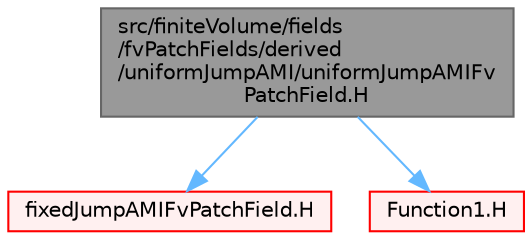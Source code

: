 digraph "src/finiteVolume/fields/fvPatchFields/derived/uniformJumpAMI/uniformJumpAMIFvPatchField.H"
{
 // LATEX_PDF_SIZE
  bgcolor="transparent";
  edge [fontname=Helvetica,fontsize=10,labelfontname=Helvetica,labelfontsize=10];
  node [fontname=Helvetica,fontsize=10,shape=box,height=0.2,width=0.4];
  Node1 [id="Node000001",label="src/finiteVolume/fields\l/fvPatchFields/derived\l/uniformJumpAMI/uniformJumpAMIFv\lPatchField.H",height=0.2,width=0.4,color="gray40", fillcolor="grey60", style="filled", fontcolor="black",tooltip=" "];
  Node1 -> Node2 [id="edge1_Node000001_Node000002",color="steelblue1",style="solid",tooltip=" "];
  Node2 [id="Node000002",label="fixedJumpAMIFvPatchField.H",height=0.2,width=0.4,color="red", fillcolor="#FFF0F0", style="filled",URL="$fixedJumpAMIFvPatchField_8H.html",tooltip=" "];
  Node1 -> Node347 [id="edge2_Node000001_Node000347",color="steelblue1",style="solid",tooltip=" "];
  Node347 [id="Node000347",label="Function1.H",height=0.2,width=0.4,color="red", fillcolor="#FFF0F0", style="filled",URL="$Function1_8H.html",tooltip=" "];
}

